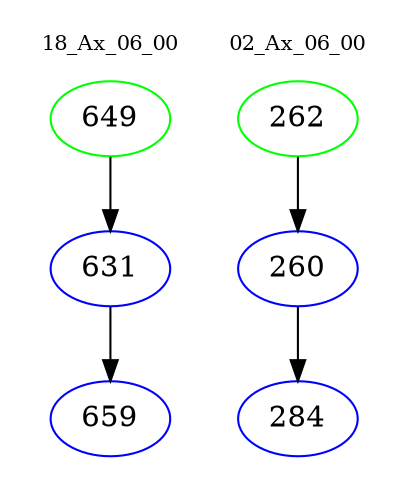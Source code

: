 digraph{
subgraph cluster_0 {
color = white
label = "18_Ax_06_00";
fontsize=10;
T0_649 [label="649", color="green"]
T0_649 -> T0_631 [color="black"]
T0_631 [label="631", color="blue"]
T0_631 -> T0_659 [color="black"]
T0_659 [label="659", color="blue"]
}
subgraph cluster_1 {
color = white
label = "02_Ax_06_00";
fontsize=10;
T1_262 [label="262", color="green"]
T1_262 -> T1_260 [color="black"]
T1_260 [label="260", color="blue"]
T1_260 -> T1_284 [color="black"]
T1_284 [label="284", color="blue"]
}
}
